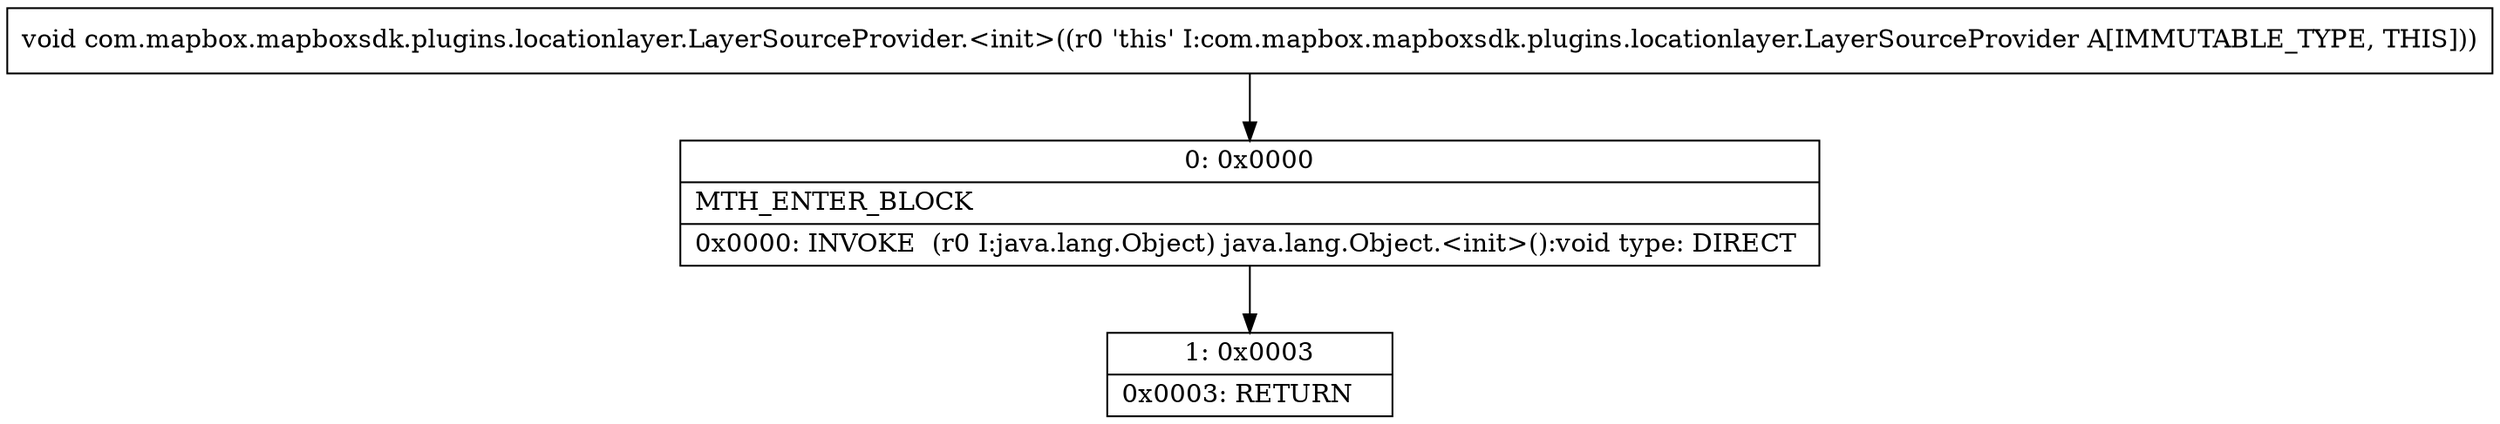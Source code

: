 digraph "CFG forcom.mapbox.mapboxsdk.plugins.locationlayer.LayerSourceProvider.\<init\>()V" {
Node_0 [shape=record,label="{0\:\ 0x0000|MTH_ENTER_BLOCK\l|0x0000: INVOKE  (r0 I:java.lang.Object) java.lang.Object.\<init\>():void type: DIRECT \l}"];
Node_1 [shape=record,label="{1\:\ 0x0003|0x0003: RETURN   \l}"];
MethodNode[shape=record,label="{void com.mapbox.mapboxsdk.plugins.locationlayer.LayerSourceProvider.\<init\>((r0 'this' I:com.mapbox.mapboxsdk.plugins.locationlayer.LayerSourceProvider A[IMMUTABLE_TYPE, THIS])) }"];
MethodNode -> Node_0;
Node_0 -> Node_1;
}

